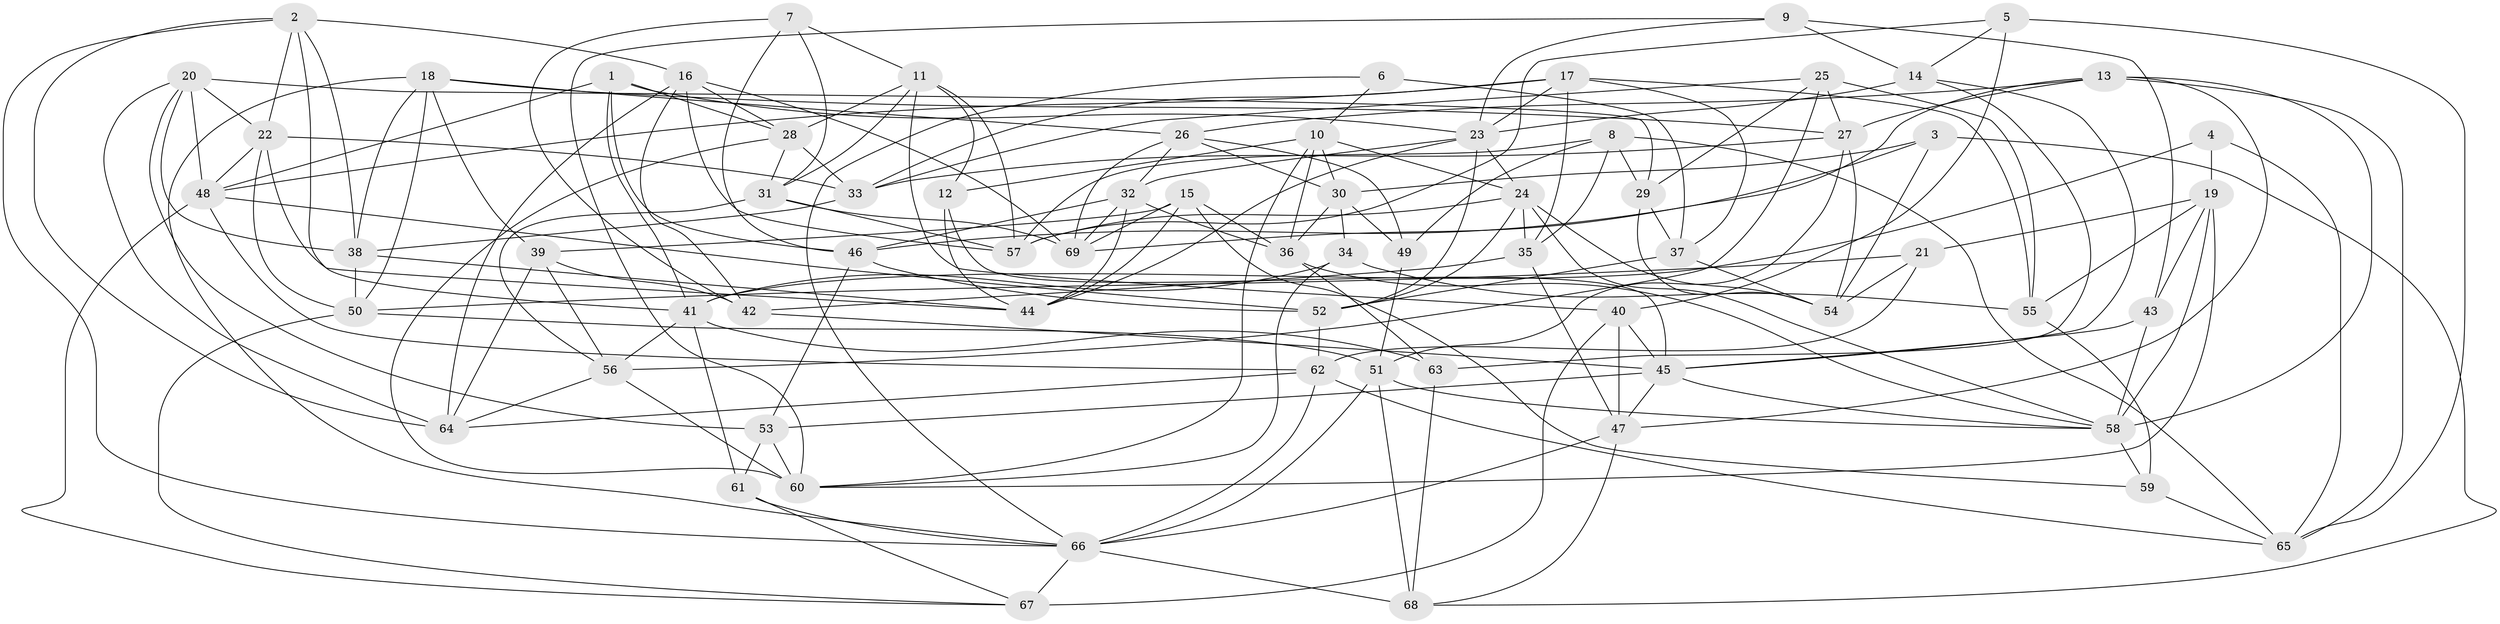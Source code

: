 // original degree distribution, {4: 1.0}
// Generated by graph-tools (version 1.1) at 2025/03/03/09/25 03:03:04]
// undirected, 69 vertices, 191 edges
graph export_dot {
graph [start="1"]
  node [color=gray90,style=filled];
  1;
  2;
  3;
  4;
  5;
  6;
  7;
  8;
  9;
  10;
  11;
  12;
  13;
  14;
  15;
  16;
  17;
  18;
  19;
  20;
  21;
  22;
  23;
  24;
  25;
  26;
  27;
  28;
  29;
  30;
  31;
  32;
  33;
  34;
  35;
  36;
  37;
  38;
  39;
  40;
  41;
  42;
  43;
  44;
  45;
  46;
  47;
  48;
  49;
  50;
  51;
  52;
  53;
  54;
  55;
  56;
  57;
  58;
  59;
  60;
  61;
  62;
  63;
  64;
  65;
  66;
  67;
  68;
  69;
  1 -- 23 [weight=1.0];
  1 -- 28 [weight=1.0];
  1 -- 41 [weight=1.0];
  1 -- 46 [weight=1.0];
  1 -- 48 [weight=2.0];
  2 -- 16 [weight=1.0];
  2 -- 22 [weight=1.0];
  2 -- 38 [weight=1.0];
  2 -- 41 [weight=1.0];
  2 -- 64 [weight=1.0];
  2 -- 66 [weight=1.0];
  3 -- 30 [weight=1.0];
  3 -- 46 [weight=1.0];
  3 -- 54 [weight=1.0];
  3 -- 68 [weight=1.0];
  4 -- 19 [weight=1.0];
  4 -- 41 [weight=2.0];
  4 -- 65 [weight=1.0];
  5 -- 14 [weight=1.0];
  5 -- 40 [weight=1.0];
  5 -- 57 [weight=1.0];
  5 -- 65 [weight=1.0];
  6 -- 10 [weight=1.0];
  6 -- 37 [weight=2.0];
  6 -- 66 [weight=1.0];
  7 -- 11 [weight=1.0];
  7 -- 31 [weight=1.0];
  7 -- 42 [weight=1.0];
  7 -- 46 [weight=1.0];
  8 -- 29 [weight=2.0];
  8 -- 35 [weight=1.0];
  8 -- 49 [weight=1.0];
  8 -- 57 [weight=1.0];
  8 -- 65 [weight=1.0];
  9 -- 14 [weight=1.0];
  9 -- 23 [weight=1.0];
  9 -- 43 [weight=1.0];
  9 -- 60 [weight=1.0];
  10 -- 12 [weight=1.0];
  10 -- 24 [weight=1.0];
  10 -- 30 [weight=1.0];
  10 -- 36 [weight=1.0];
  10 -- 60 [weight=1.0];
  11 -- 12 [weight=1.0];
  11 -- 28 [weight=1.0];
  11 -- 31 [weight=1.0];
  11 -- 40 [weight=1.0];
  11 -- 57 [weight=1.0];
  12 -- 44 [weight=1.0];
  12 -- 45 [weight=1.0];
  13 -- 26 [weight=1.0];
  13 -- 27 [weight=1.0];
  13 -- 47 [weight=1.0];
  13 -- 58 [weight=1.0];
  13 -- 65 [weight=1.0];
  13 -- 69 [weight=1.0];
  14 -- 23 [weight=2.0];
  14 -- 45 [weight=1.0];
  14 -- 63 [weight=1.0];
  15 -- 36 [weight=1.0];
  15 -- 39 [weight=2.0];
  15 -- 44 [weight=1.0];
  15 -- 59 [weight=1.0];
  15 -- 69 [weight=1.0];
  16 -- 28 [weight=1.0];
  16 -- 42 [weight=1.0];
  16 -- 57 [weight=1.0];
  16 -- 64 [weight=1.0];
  16 -- 69 [weight=1.0];
  17 -- 23 [weight=1.0];
  17 -- 33 [weight=1.0];
  17 -- 35 [weight=1.0];
  17 -- 37 [weight=1.0];
  17 -- 48 [weight=1.0];
  17 -- 55 [weight=1.0];
  18 -- 26 [weight=1.0];
  18 -- 27 [weight=1.0];
  18 -- 38 [weight=1.0];
  18 -- 39 [weight=1.0];
  18 -- 50 [weight=1.0];
  18 -- 66 [weight=1.0];
  19 -- 21 [weight=1.0];
  19 -- 43 [weight=1.0];
  19 -- 55 [weight=1.0];
  19 -- 58 [weight=1.0];
  19 -- 60 [weight=1.0];
  20 -- 22 [weight=1.0];
  20 -- 29 [weight=1.0];
  20 -- 38 [weight=1.0];
  20 -- 48 [weight=1.0];
  20 -- 53 [weight=1.0];
  20 -- 64 [weight=1.0];
  21 -- 50 [weight=1.0];
  21 -- 54 [weight=1.0];
  21 -- 62 [weight=1.0];
  22 -- 33 [weight=1.0];
  22 -- 44 [weight=1.0];
  22 -- 48 [weight=1.0];
  22 -- 50 [weight=1.0];
  23 -- 24 [weight=2.0];
  23 -- 32 [weight=1.0];
  23 -- 44 [weight=1.0];
  23 -- 52 [weight=1.0];
  24 -- 35 [weight=1.0];
  24 -- 52 [weight=1.0];
  24 -- 54 [weight=1.0];
  24 -- 57 [weight=1.0];
  24 -- 58 [weight=1.0];
  25 -- 27 [weight=1.0];
  25 -- 29 [weight=1.0];
  25 -- 33 [weight=1.0];
  25 -- 55 [weight=2.0];
  25 -- 56 [weight=1.0];
  26 -- 30 [weight=1.0];
  26 -- 32 [weight=1.0];
  26 -- 49 [weight=1.0];
  26 -- 69 [weight=1.0];
  27 -- 33 [weight=1.0];
  27 -- 51 [weight=1.0];
  27 -- 54 [weight=1.0];
  28 -- 31 [weight=1.0];
  28 -- 33 [weight=1.0];
  28 -- 60 [weight=1.0];
  29 -- 37 [weight=1.0];
  29 -- 54 [weight=1.0];
  30 -- 34 [weight=1.0];
  30 -- 36 [weight=1.0];
  30 -- 49 [weight=1.0];
  31 -- 56 [weight=1.0];
  31 -- 57 [weight=1.0];
  31 -- 69 [weight=1.0];
  32 -- 36 [weight=1.0];
  32 -- 44 [weight=1.0];
  32 -- 46 [weight=1.0];
  32 -- 69 [weight=1.0];
  33 -- 38 [weight=1.0];
  34 -- 41 [weight=1.0];
  34 -- 55 [weight=1.0];
  34 -- 60 [weight=1.0];
  35 -- 42 [weight=2.0];
  35 -- 47 [weight=1.0];
  36 -- 58 [weight=1.0];
  36 -- 63 [weight=1.0];
  37 -- 52 [weight=1.0];
  37 -- 54 [weight=1.0];
  38 -- 44 [weight=1.0];
  38 -- 50 [weight=1.0];
  39 -- 42 [weight=1.0];
  39 -- 56 [weight=1.0];
  39 -- 64 [weight=1.0];
  40 -- 45 [weight=1.0];
  40 -- 47 [weight=1.0];
  40 -- 67 [weight=2.0];
  41 -- 56 [weight=1.0];
  41 -- 61 [weight=1.0];
  41 -- 63 [weight=1.0];
  42 -- 45 [weight=1.0];
  43 -- 45 [weight=1.0];
  43 -- 58 [weight=3.0];
  45 -- 47 [weight=1.0];
  45 -- 53 [weight=1.0];
  45 -- 58 [weight=1.0];
  46 -- 52 [weight=1.0];
  46 -- 53 [weight=1.0];
  47 -- 66 [weight=1.0];
  47 -- 68 [weight=1.0];
  48 -- 52 [weight=1.0];
  48 -- 62 [weight=1.0];
  48 -- 67 [weight=1.0];
  49 -- 51 [weight=1.0];
  50 -- 51 [weight=1.0];
  50 -- 67 [weight=1.0];
  51 -- 58 [weight=1.0];
  51 -- 66 [weight=1.0];
  51 -- 68 [weight=1.0];
  52 -- 62 [weight=1.0];
  53 -- 60 [weight=2.0];
  53 -- 61 [weight=1.0];
  55 -- 59 [weight=1.0];
  56 -- 60 [weight=1.0];
  56 -- 64 [weight=1.0];
  58 -- 59 [weight=1.0];
  59 -- 65 [weight=1.0];
  61 -- 66 [weight=1.0];
  61 -- 67 [weight=1.0];
  62 -- 64 [weight=1.0];
  62 -- 65 [weight=1.0];
  62 -- 66 [weight=1.0];
  63 -- 68 [weight=1.0];
  66 -- 67 [weight=1.0];
  66 -- 68 [weight=2.0];
}
